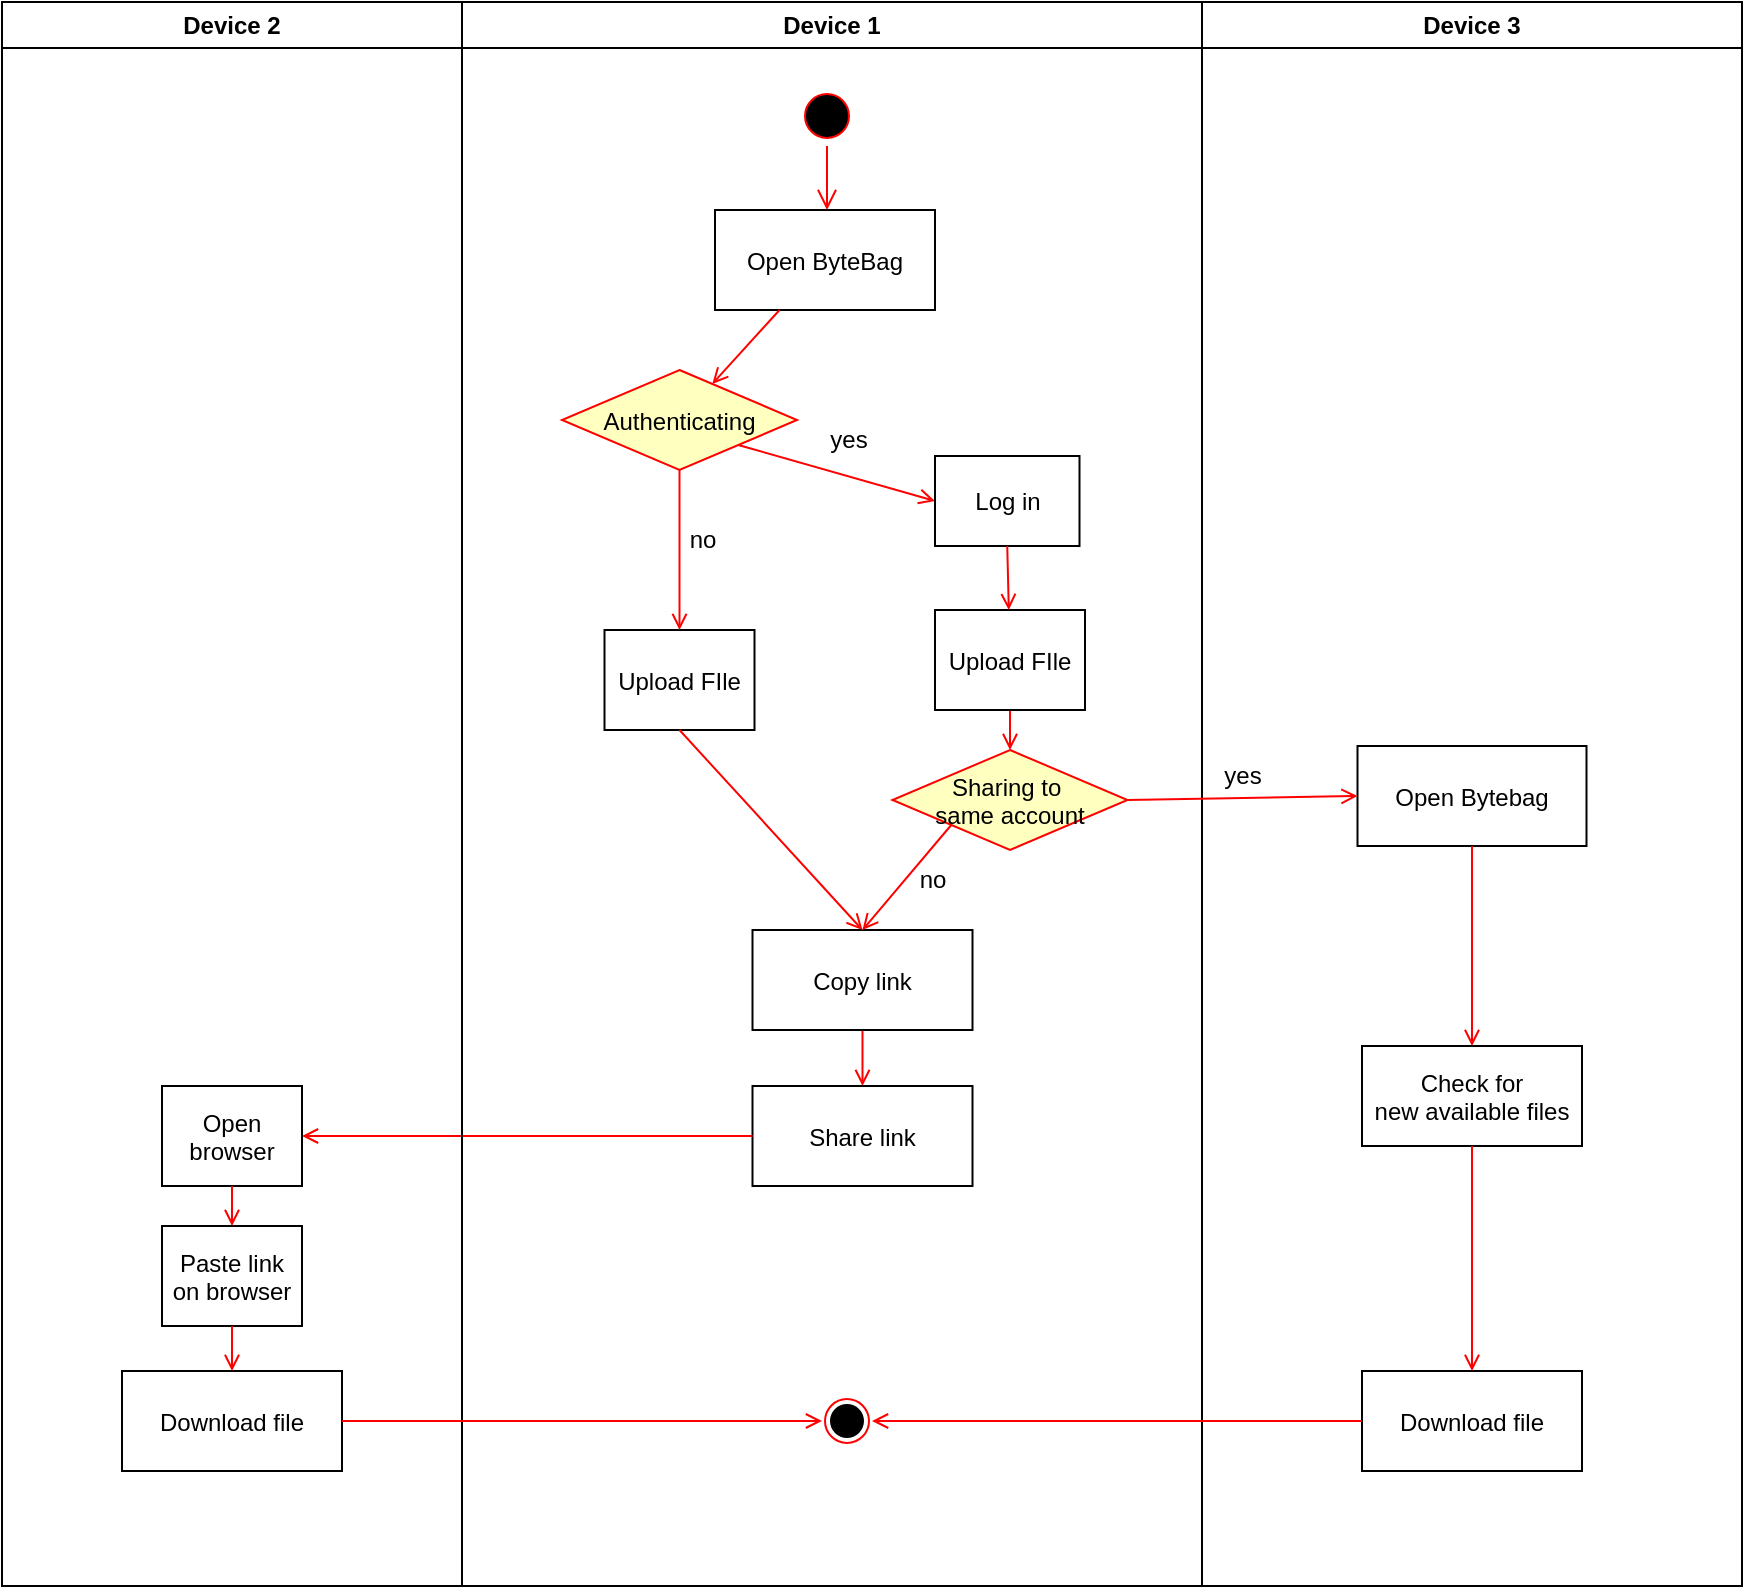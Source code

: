 <mxfile version="26.2.9">
  <diagram name="Page-1" id="e7e014a7-5840-1c2e-5031-d8a46d1fe8dd">
    <mxGraphModel dx="2577" dy="826" grid="1" gridSize="10" guides="1" tooltips="1" connect="1" arrows="1" fold="1" page="1" pageScale="1" pageWidth="1169" pageHeight="826" background="none" math="0" shadow="0">
      <root>
        <mxCell id="0" />
        <mxCell id="1" parent="0" />
        <mxCell id="2" value="Device 1" style="swimlane;whiteSpace=wrap" parent="1" vertex="1">
          <mxGeometry x="200" y="128" width="370" height="792" as="geometry">
            <mxRectangle x="164.5" y="128" width="90" height="30" as="alternateBounds" />
          </mxGeometry>
        </mxCell>
        <mxCell id="5" value="" style="ellipse;shape=startState;fillColor=#000000;strokeColor=#ff0000;" parent="2" vertex="1">
          <mxGeometry x="167.5" y="42" width="30" height="30" as="geometry" />
        </mxCell>
        <mxCell id="6" value="" style="edgeStyle=elbowEdgeStyle;elbow=horizontal;verticalAlign=bottom;endArrow=open;endSize=8;strokeColor=#FF0000;endFill=1;rounded=0;exitX=0.5;exitY=1;exitDx=0;exitDy=0;" parent="2" source="5" target="7" edge="1">
          <mxGeometry x="100" y="40" as="geometry">
            <mxPoint x="94.75" y="112" as="targetPoint" />
          </mxGeometry>
        </mxCell>
        <mxCell id="7" value="Open ByteBag" style="" parent="2" vertex="1">
          <mxGeometry x="126.5" y="104" width="110" height="50" as="geometry" />
        </mxCell>
        <mxCell id="11" value="" style="endArrow=open;strokeColor=#FF0000;endFill=1;rounded=0;exitX=0.5;exitY=1;exitDx=0;exitDy=0;entryX=0.5;entryY=0;entryDx=0;entryDy=0;" parent="2" source="eYp77SEdqhD2MMEc281C-62" target="10" edge="1">
          <mxGeometry relative="1" as="geometry">
            <mxPoint x="135.25" y="414" as="targetPoint" />
          </mxGeometry>
        </mxCell>
        <mxCell id="eYp77SEdqhD2MMEc281C-41" value="Sharing to &#xa;same account" style="rhombus;fillColor=#ffffc0;strokeColor=#ff0000;" parent="2" vertex="1">
          <mxGeometry x="215.25" y="374" width="117.5" height="50" as="geometry" />
        </mxCell>
        <mxCell id="eYp77SEdqhD2MMEc281C-42" value="" style="endArrow=open;strokeColor=#FF0000;endFill=1;rounded=0;exitX=0.5;exitY=1;exitDx=0;exitDy=0;" parent="2" source="eYp77SEdqhD2MMEc281C-59" target="eYp77SEdqhD2MMEc281C-41" edge="1">
          <mxGeometry relative="1" as="geometry">
            <mxPoint x="488.12" y="482" as="sourcePoint" />
            <mxPoint x="488.12" y="644" as="targetPoint" />
          </mxGeometry>
        </mxCell>
        <mxCell id="eYp77SEdqhD2MMEc281C-52" value="" style="endArrow=open;strokeColor=#FF0000;endFill=1;rounded=0" parent="2" source="7" target="eYp77SEdqhD2MMEc281C-51" edge="1">
          <mxGeometry relative="1" as="geometry">
            <mxPoint x="346.25" y="292" as="sourcePoint" />
            <mxPoint x="347.25" y="390" as="targetPoint" />
          </mxGeometry>
        </mxCell>
        <mxCell id="eYp77SEdqhD2MMEc281C-53" value="&lt;div&gt;yes&lt;/div&gt;" style="text;html=1;align=center;verticalAlign=middle;resizable=0;points=[];autosize=1;strokeColor=none;fillColor=none;" parent="2" vertex="1">
          <mxGeometry x="172.5" y="204" width="40" height="30" as="geometry" />
        </mxCell>
        <mxCell id="eYp77SEdqhD2MMEc281C-54" value="" style="endArrow=open;strokeColor=#FF0000;endFill=1;rounded=0;exitX=1;exitY=1;exitDx=0;exitDy=0;entryX=0;entryY=0.5;entryDx=0;entryDy=0;" parent="2" source="eYp77SEdqhD2MMEc281C-51" target="eYp77SEdqhD2MMEc281C-56" edge="1">
          <mxGeometry relative="1" as="geometry">
            <mxPoint x="-4.75" y="299" as="sourcePoint" />
            <mxPoint x="135.25" y="254" as="targetPoint" />
          </mxGeometry>
        </mxCell>
        <mxCell id="eYp77SEdqhD2MMEc281C-56" value="&lt;div&gt;Log in&lt;/div&gt;" style="whiteSpace=wrap;html=1;" parent="2" vertex="1">
          <mxGeometry x="236.5" y="227" width="72.25" height="45" as="geometry" />
        </mxCell>
        <mxCell id="8" value="Upload FIle" style="" parent="2" vertex="1">
          <mxGeometry x="71.25" y="314" width="75" height="50" as="geometry" />
        </mxCell>
        <mxCell id="9" value="" style="endArrow=open;strokeColor=#FF0000;endFill=1;rounded=0" parent="2" source="eYp77SEdqhD2MMEc281C-51" target="8" edge="1">
          <mxGeometry relative="1" as="geometry" />
        </mxCell>
        <mxCell id="10" value="Share link" style="" parent="2" vertex="1">
          <mxGeometry x="145.25" y="542" width="110" height="50" as="geometry" />
        </mxCell>
        <mxCell id="eYp77SEdqhD2MMEc281C-51" value="Authenticating" style="rhombus;fillColor=#ffffc0;strokeColor=#ff0000;" parent="2" vertex="1">
          <mxGeometry x="50" y="184" width="117.5" height="50" as="geometry" />
        </mxCell>
        <mxCell id="eYp77SEdqhD2MMEc281C-55" value="no" style="text;html=1;align=center;verticalAlign=middle;resizable=0;points=[];autosize=1;strokeColor=none;fillColor=none;" parent="2" vertex="1">
          <mxGeometry x="100" y="254" width="40" height="30" as="geometry" />
        </mxCell>
        <mxCell id="eYp77SEdqhD2MMEc281C-59" value="Upload FIle" style="" parent="2" vertex="1">
          <mxGeometry x="236.5" y="304" width="75" height="50" as="geometry" />
        </mxCell>
        <mxCell id="eYp77SEdqhD2MMEc281C-60" value="" style="endArrow=open;strokeColor=#FF0000;endFill=1;rounded=0;exitX=0.5;exitY=1;exitDx=0;exitDy=0;" parent="2" source="eYp77SEdqhD2MMEc281C-56" target="eYp77SEdqhD2MMEc281C-59" edge="1">
          <mxGeometry relative="1" as="geometry">
            <mxPoint x="437.25" y="400" as="sourcePoint" />
            <mxPoint x="437.25" y="472" as="targetPoint" />
          </mxGeometry>
        </mxCell>
        <mxCell id="eYp77SEdqhD2MMEc281C-43" value="&lt;div&gt;no&lt;/div&gt;" style="text;html=1;align=center;verticalAlign=middle;resizable=0;points=[];autosize=1;strokeColor=none;fillColor=none;" parent="2" vertex="1">
          <mxGeometry x="215.25" y="424" width="40" height="30" as="geometry" />
        </mxCell>
        <mxCell id="eYp77SEdqhD2MMEc281C-62" value="Copy link" style="" parent="2" vertex="1">
          <mxGeometry x="145.25" y="464" width="110" height="50" as="geometry" />
        </mxCell>
        <mxCell id="eYp77SEdqhD2MMEc281C-63" value="" style="endArrow=open;strokeColor=#FF0000;endFill=1;rounded=0;exitX=0;exitY=1;exitDx=0;exitDy=0;entryX=0.5;entryY=0;entryDx=0;entryDy=0;" parent="2" source="eYp77SEdqhD2MMEc281C-41" target="eYp77SEdqhD2MMEc281C-62" edge="1">
          <mxGeometry relative="1" as="geometry">
            <mxPoint x="438.25" y="552" as="sourcePoint" />
            <mxPoint x="438.25" y="662" as="targetPoint" />
          </mxGeometry>
        </mxCell>
        <mxCell id="eYp77SEdqhD2MMEc281C-64" value="" style="endArrow=open;strokeColor=#FF0000;endFill=1;rounded=0;exitX=0.5;exitY=1;exitDx=0;exitDy=0;entryX=0.5;entryY=0;entryDx=0;entryDy=0;" parent="2" source="8" target="eYp77SEdqhD2MMEc281C-62" edge="1">
          <mxGeometry relative="1" as="geometry">
            <mxPoint x="955.25" y="489" as="sourcePoint" />
            <mxPoint x="1046.5" y="294" as="targetPoint" />
          </mxGeometry>
        </mxCell>
        <mxCell id="eYp77SEdqhD2MMEc281C-97" value="" style="ellipse;shape=startState;fillColor=none;strokeColor=#ff0000;labelBackgroundColor=default;html=1;" parent="2" vertex="1">
          <mxGeometry x="177.5" y="694.5" width="30" height="30" as="geometry" />
        </mxCell>
        <mxCell id="eYp77SEdqhD2MMEc281C-98" value="" style="ellipse;shape=startState;fillColor=#000000;strokeColor=none;labelBackgroundColor=default;html=1;" parent="2" vertex="1">
          <mxGeometry x="180" y="697" width="25" height="25" as="geometry" />
        </mxCell>
        <mxCell id="3" value="Device 3" style="swimlane;whiteSpace=wrap" parent="1" vertex="1">
          <mxGeometry x="570" y="128" width="270" height="792" as="geometry">
            <mxRectangle x="444.5" y="128" width="90" height="30" as="alternateBounds" />
          </mxGeometry>
        </mxCell>
        <mxCell id="15" value="Open Bytebag" style="" parent="3" vertex="1">
          <mxGeometry x="77.75" y="372" width="114.5" height="50" as="geometry" />
        </mxCell>
        <mxCell id="16" value="Check for &#xa;new available files" style="" parent="3" vertex="1">
          <mxGeometry x="80" y="522" width="110" height="50" as="geometry" />
        </mxCell>
        <mxCell id="17" value="" style="endArrow=open;strokeColor=#FF0000;endFill=1;rounded=0" parent="3" source="15" target="16" edge="1">
          <mxGeometry relative="1" as="geometry" />
        </mxCell>
        <mxCell id="18" value="Download file" style="" parent="3" vertex="1">
          <mxGeometry x="80" y="684.5" width="110" height="50" as="geometry" />
        </mxCell>
        <mxCell id="19" value="" style="endArrow=open;strokeColor=#FF0000;endFill=1;rounded=0" parent="3" source="16" target="18" edge="1">
          <mxGeometry relative="1" as="geometry" />
        </mxCell>
        <mxCell id="eYp77SEdqhD2MMEc281C-46" value="&lt;div&gt;yes&lt;/div&gt;" style="text;html=1;align=center;verticalAlign=middle;resizable=0;points=[];autosize=1;strokeColor=none;fillColor=none;" parent="3" vertex="1">
          <mxGeometry y="372" width="40" height="30" as="geometry" />
        </mxCell>
        <mxCell id="20" value="" style="endArrow=open;strokeColor=#FF0000;endFill=1;rounded=0;entryX=1;entryY=0.5;entryDx=0;entryDy=0;exitX=0;exitY=0.5;exitDx=0;exitDy=0;" parent="1" source="10" target="eYp77SEdqhD2MMEc281C-102" edge="1">
          <mxGeometry relative="1" as="geometry" />
        </mxCell>
        <mxCell id="eYp77SEdqhD2MMEc281C-88" value="Device 2" style="swimlane;whiteSpace=wrap" parent="1" vertex="1">
          <mxGeometry x="-30" y="128" width="230" height="792" as="geometry">
            <mxRectangle x="444.5" y="128" width="90" height="30" as="alternateBounds" />
          </mxGeometry>
        </mxCell>
        <mxCell id="eYp77SEdqhD2MMEc281C-89" value="Paste link&#xa;on browser" style="" parent="eYp77SEdqhD2MMEc281C-88" vertex="1">
          <mxGeometry x="80" y="612" width="70" height="50" as="geometry" />
        </mxCell>
        <mxCell id="eYp77SEdqhD2MMEc281C-90" value="Download file" style="" parent="eYp77SEdqhD2MMEc281C-88" vertex="1">
          <mxGeometry x="60" y="684.5" width="110" height="50" as="geometry" />
        </mxCell>
        <mxCell id="eYp77SEdqhD2MMEc281C-91" value="" style="endArrow=open;strokeColor=#FF0000;endFill=1;rounded=0" parent="eYp77SEdqhD2MMEc281C-88" source="eYp77SEdqhD2MMEc281C-89" target="eYp77SEdqhD2MMEc281C-90" edge="1">
          <mxGeometry relative="1" as="geometry" />
        </mxCell>
        <mxCell id="eYp77SEdqhD2MMEc281C-102" value="Open&#xa;browser" style="" parent="eYp77SEdqhD2MMEc281C-88" vertex="1">
          <mxGeometry x="80" y="542" width="70" height="50" as="geometry" />
        </mxCell>
        <mxCell id="eYp77SEdqhD2MMEc281C-103" value="" style="endArrow=open;strokeColor=#FF0000;endFill=1;rounded=0;entryX=0.5;entryY=0;entryDx=0;entryDy=0;exitX=0.5;exitY=1;exitDx=0;exitDy=0;" parent="eYp77SEdqhD2MMEc281C-88" source="eYp77SEdqhD2MMEc281C-102" target="eYp77SEdqhD2MMEc281C-89" edge="1">
          <mxGeometry relative="1" as="geometry">
            <mxPoint x="385" y="577" as="sourcePoint" />
            <mxPoint x="160" y="577" as="targetPoint" />
          </mxGeometry>
        </mxCell>
        <mxCell id="eYp77SEdqhD2MMEc281C-45" value="" style="endArrow=open;strokeColor=#FF0000;endFill=1;rounded=0;exitX=1;exitY=0.5;exitDx=0;exitDy=0;entryX=0;entryY=0.5;entryDx=0;entryDy=0;" parent="1" source="eYp77SEdqhD2MMEc281C-41" target="15" edge="1">
          <mxGeometry relative="1" as="geometry">
            <mxPoint x="520" y="530" as="sourcePoint" />
            <mxPoint x="711.25" y="560" as="targetPoint" />
          </mxGeometry>
        </mxCell>
        <mxCell id="eYp77SEdqhD2MMEc281C-100" value="" style="endArrow=open;strokeColor=#FF0000;endFill=1;rounded=0;exitX=0;exitY=0.5;exitDx=0;exitDy=0;entryX=1;entryY=0.5;entryDx=0;entryDy=0;" parent="1" source="18" target="eYp77SEdqhD2MMEc281C-98" edge="1">
          <mxGeometry relative="1" as="geometry">
            <mxPoint x="715" y="650" as="sourcePoint" />
            <mxPoint x="715" y="690" as="targetPoint" />
          </mxGeometry>
        </mxCell>
        <mxCell id="eYp77SEdqhD2MMEc281C-101" value="" style="endArrow=open;strokeColor=#FF0000;endFill=1;rounded=0;entryX=0;entryY=0.5;entryDx=0;entryDy=0;exitX=1;exitY=0.5;exitDx=0;exitDy=0;" parent="1" source="eYp77SEdqhD2MMEc281C-90" target="eYp77SEdqhD2MMEc281C-98" edge="1">
          <mxGeometry relative="1" as="geometry">
            <mxPoint x="355" y="717" as="sourcePoint" />
            <mxPoint x="130" y="715" as="targetPoint" />
          </mxGeometry>
        </mxCell>
      </root>
    </mxGraphModel>
  </diagram>
</mxfile>
